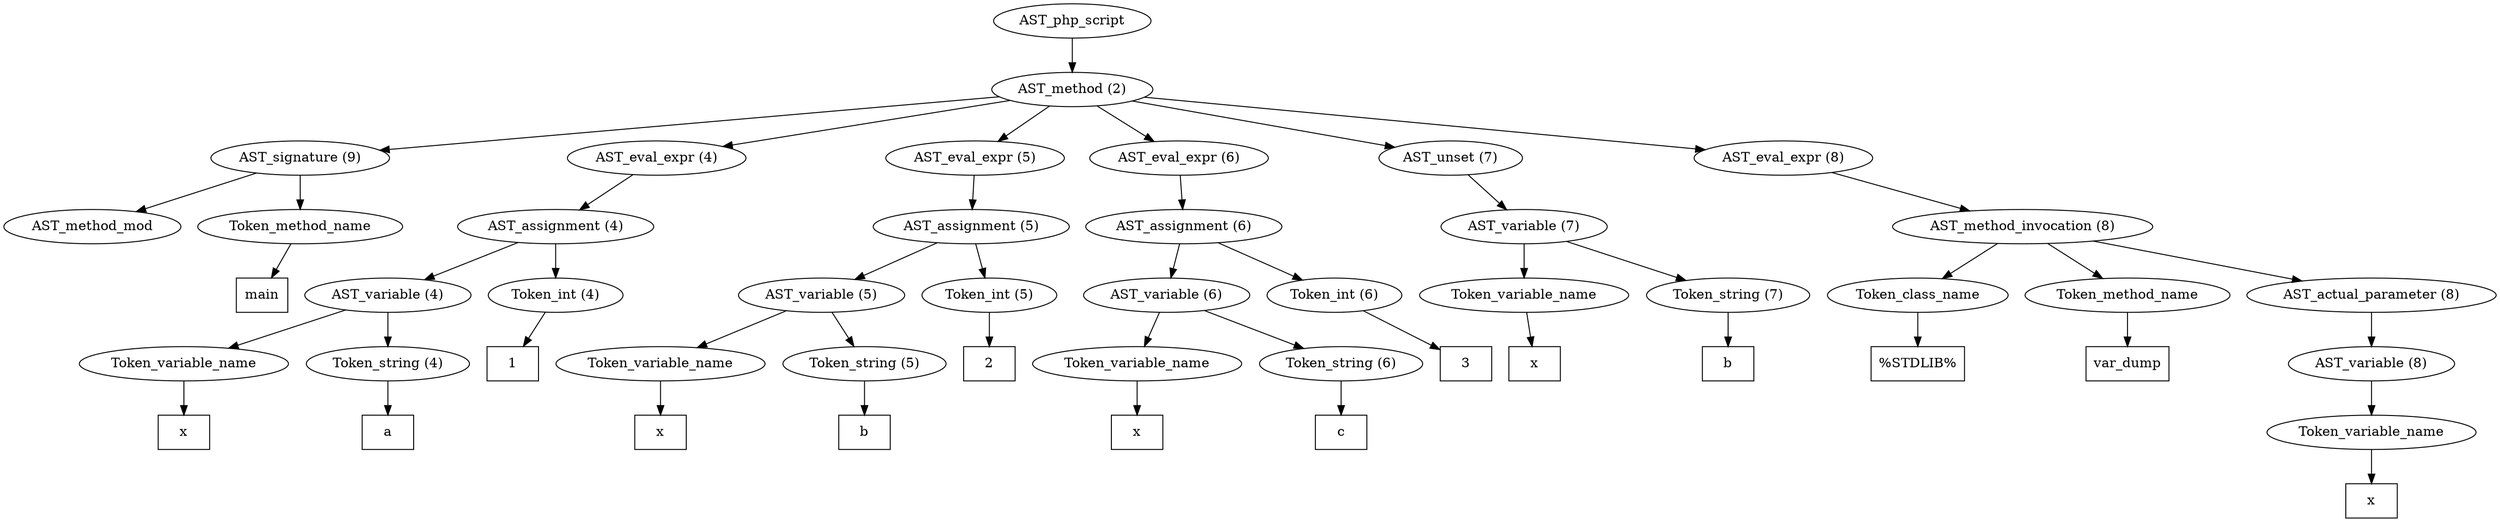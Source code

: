 /*
 * AST in dot format generated by phc -- the PHP compiler
 */

digraph AST {
node_0 [label="AST_php_script"];
node_1 [label="AST_method (2)"];
node_2 [label="AST_signature (9)"];
node_3 [label="AST_method_mod"];
node_4 [label="Token_method_name"];
node_5 [label="main", shape=box]
node_4 -> node_5;
node_2 -> node_4;
node_2 -> node_3;
node_6 [label="AST_eval_expr (4)"];
node_7 [label="AST_assignment (4)"];
node_8 [label="AST_variable (4)"];
node_9 [label="Token_variable_name"];
node_10 [label="x", shape=box]
node_9 -> node_10;
node_11 [label="Token_string (4)"];
node_12 [label="a", shape=box]
node_11 -> node_12;
node_8 -> node_11;
node_8 -> node_9;
node_13 [label="Token_int (4)"];
node_14 [label="1", shape=box]
node_13 -> node_14;
node_7 -> node_13;
node_7 -> node_8;
node_6 -> node_7;
node_15 [label="AST_eval_expr (5)"];
node_16 [label="AST_assignment (5)"];
node_17 [label="AST_variable (5)"];
node_18 [label="Token_variable_name"];
node_19 [label="x", shape=box]
node_18 -> node_19;
node_20 [label="Token_string (5)"];
node_21 [label="b", shape=box]
node_20 -> node_21;
node_17 -> node_20;
node_17 -> node_18;
node_22 [label="Token_int (5)"];
node_23 [label="2", shape=box]
node_22 -> node_23;
node_16 -> node_22;
node_16 -> node_17;
node_15 -> node_16;
node_24 [label="AST_eval_expr (6)"];
node_25 [label="AST_assignment (6)"];
node_26 [label="AST_variable (6)"];
node_27 [label="Token_variable_name"];
node_28 [label="x", shape=box]
node_27 -> node_28;
node_29 [label="Token_string (6)"];
node_30 [label="c", shape=box]
node_29 -> node_30;
node_26 -> node_29;
node_26 -> node_27;
node_31 [label="Token_int (6)"];
node_32 [label="3", shape=box]
node_31 -> node_32;
node_25 -> node_31;
node_25 -> node_26;
node_24 -> node_25;
node_33 [label="AST_unset (7)"];
node_34 [label="AST_variable (7)"];
node_35 [label="Token_variable_name"];
node_36 [label="x", shape=box]
node_35 -> node_36;
node_37 [label="Token_string (7)"];
node_38 [label="b", shape=box]
node_37 -> node_38;
node_34 -> node_37;
node_34 -> node_35;
node_33 -> node_34;
node_39 [label="AST_eval_expr (8)"];
node_40 [label="AST_method_invocation (8)"];
node_41 [label="Token_class_name"];
node_42 [label="%STDLIB%", shape=box]
node_41 -> node_42;
node_43 [label="Token_method_name"];
node_44 [label="var_dump", shape=box]
node_43 -> node_44;
node_45 [label="AST_actual_parameter (8)"];
node_46 [label="AST_variable (8)"];
node_47 [label="Token_variable_name"];
node_48 [label="x", shape=box]
node_47 -> node_48;
node_46 -> node_47;
node_45 -> node_46;
node_40 -> node_45;
node_40 -> node_43;
node_40 -> node_41;
node_39 -> node_40;
node_1 -> node_39;
node_1 -> node_33;
node_1 -> node_24;
node_1 -> node_15;
node_1 -> node_6;
node_1 -> node_2;
node_0 -> node_1;
}
